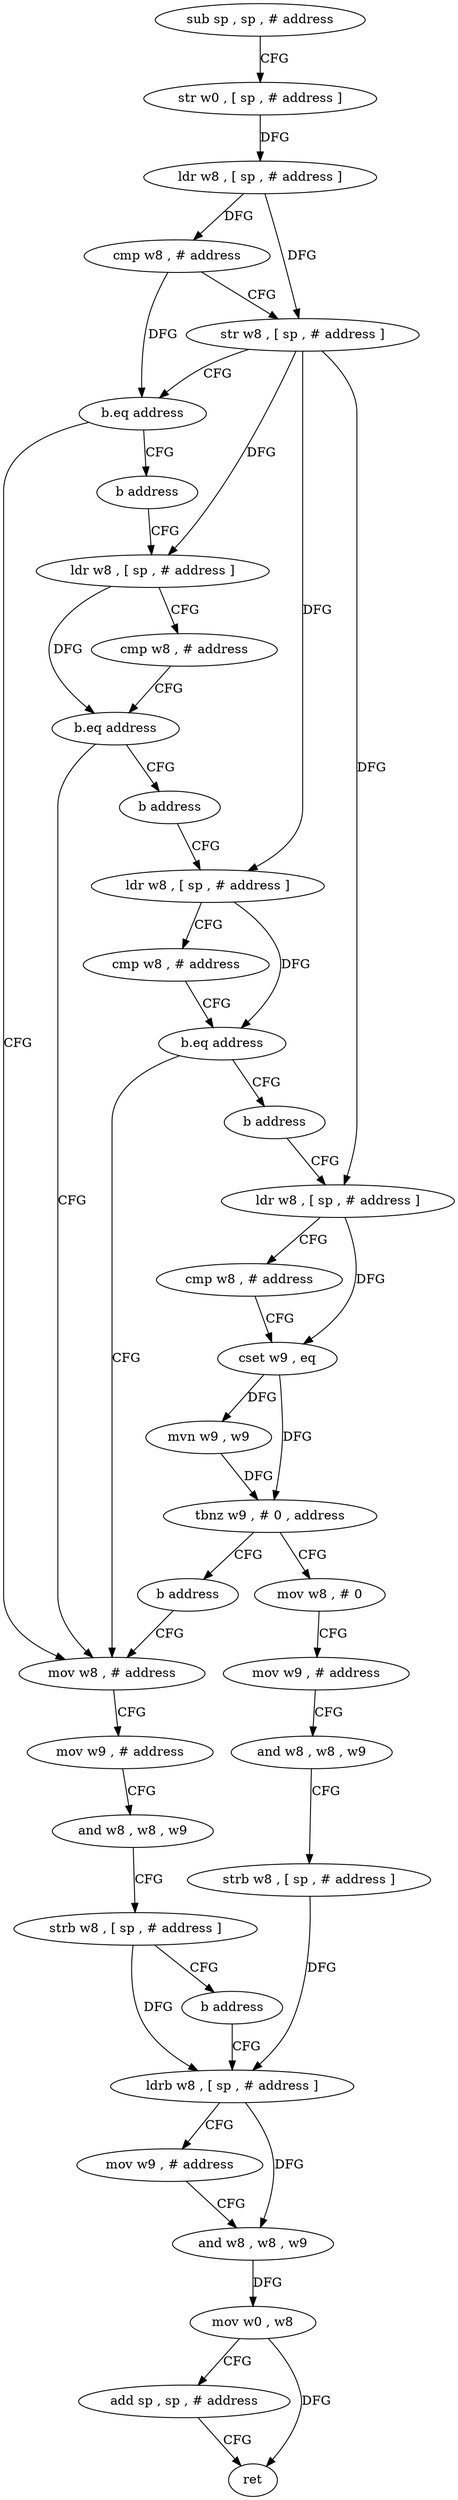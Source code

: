 digraph "func" {
"4214352" [label = "sub sp , sp , # address" ]
"4214356" [label = "str w0 , [ sp , # address ]" ]
"4214360" [label = "ldr w8 , [ sp , # address ]" ]
"4214364" [label = "cmp w8 , # address" ]
"4214368" [label = "str w8 , [ sp , # address ]" ]
"4214372" [label = "b.eq address" ]
"4214436" [label = "mov w8 , # address" ]
"4214376" [label = "b address" ]
"4214440" [label = "mov w9 , # address" ]
"4214444" [label = "and w8 , w8 , w9" ]
"4214448" [label = "strb w8 , [ sp , # address ]" ]
"4214452" [label = "b address" ]
"4214472" [label = "ldrb w8 , [ sp , # address ]" ]
"4214380" [label = "ldr w8 , [ sp , # address ]" ]
"4214476" [label = "mov w9 , # address" ]
"4214480" [label = "and w8 , w8 , w9" ]
"4214484" [label = "mov w0 , w8" ]
"4214488" [label = "add sp , sp , # address" ]
"4214492" [label = "ret" ]
"4214384" [label = "cmp w8 , # address" ]
"4214388" [label = "b.eq address" ]
"4214392" [label = "b address" ]
"4214396" [label = "ldr w8 , [ sp , # address ]" ]
"4214400" [label = "cmp w8 , # address" ]
"4214404" [label = "b.eq address" ]
"4214408" [label = "b address" ]
"4214412" [label = "ldr w8 , [ sp , # address ]" ]
"4214416" [label = "cmp w8 , # address" ]
"4214420" [label = "cset w9 , eq" ]
"4214424" [label = "mvn w9 , w9" ]
"4214428" [label = "tbnz w9 , # 0 , address" ]
"4214456" [label = "mov w8 , # 0" ]
"4214432" [label = "b address" ]
"4214460" [label = "mov w9 , # address" ]
"4214464" [label = "and w8 , w8 , w9" ]
"4214468" [label = "strb w8 , [ sp , # address ]" ]
"4214352" -> "4214356" [ label = "CFG" ]
"4214356" -> "4214360" [ label = "DFG" ]
"4214360" -> "4214364" [ label = "DFG" ]
"4214360" -> "4214368" [ label = "DFG" ]
"4214364" -> "4214368" [ label = "CFG" ]
"4214364" -> "4214372" [ label = "DFG" ]
"4214368" -> "4214372" [ label = "CFG" ]
"4214368" -> "4214380" [ label = "DFG" ]
"4214368" -> "4214396" [ label = "DFG" ]
"4214368" -> "4214412" [ label = "DFG" ]
"4214372" -> "4214436" [ label = "CFG" ]
"4214372" -> "4214376" [ label = "CFG" ]
"4214436" -> "4214440" [ label = "CFG" ]
"4214376" -> "4214380" [ label = "CFG" ]
"4214440" -> "4214444" [ label = "CFG" ]
"4214444" -> "4214448" [ label = "CFG" ]
"4214448" -> "4214452" [ label = "CFG" ]
"4214448" -> "4214472" [ label = "DFG" ]
"4214452" -> "4214472" [ label = "CFG" ]
"4214472" -> "4214476" [ label = "CFG" ]
"4214472" -> "4214480" [ label = "DFG" ]
"4214380" -> "4214384" [ label = "CFG" ]
"4214380" -> "4214388" [ label = "DFG" ]
"4214476" -> "4214480" [ label = "CFG" ]
"4214480" -> "4214484" [ label = "DFG" ]
"4214484" -> "4214488" [ label = "CFG" ]
"4214484" -> "4214492" [ label = "DFG" ]
"4214488" -> "4214492" [ label = "CFG" ]
"4214384" -> "4214388" [ label = "CFG" ]
"4214388" -> "4214436" [ label = "CFG" ]
"4214388" -> "4214392" [ label = "CFG" ]
"4214392" -> "4214396" [ label = "CFG" ]
"4214396" -> "4214400" [ label = "CFG" ]
"4214396" -> "4214404" [ label = "DFG" ]
"4214400" -> "4214404" [ label = "CFG" ]
"4214404" -> "4214436" [ label = "CFG" ]
"4214404" -> "4214408" [ label = "CFG" ]
"4214408" -> "4214412" [ label = "CFG" ]
"4214412" -> "4214416" [ label = "CFG" ]
"4214412" -> "4214420" [ label = "DFG" ]
"4214416" -> "4214420" [ label = "CFG" ]
"4214420" -> "4214424" [ label = "DFG" ]
"4214420" -> "4214428" [ label = "DFG" ]
"4214424" -> "4214428" [ label = "DFG" ]
"4214428" -> "4214456" [ label = "CFG" ]
"4214428" -> "4214432" [ label = "CFG" ]
"4214456" -> "4214460" [ label = "CFG" ]
"4214432" -> "4214436" [ label = "CFG" ]
"4214460" -> "4214464" [ label = "CFG" ]
"4214464" -> "4214468" [ label = "CFG" ]
"4214468" -> "4214472" [ label = "DFG" ]
}
